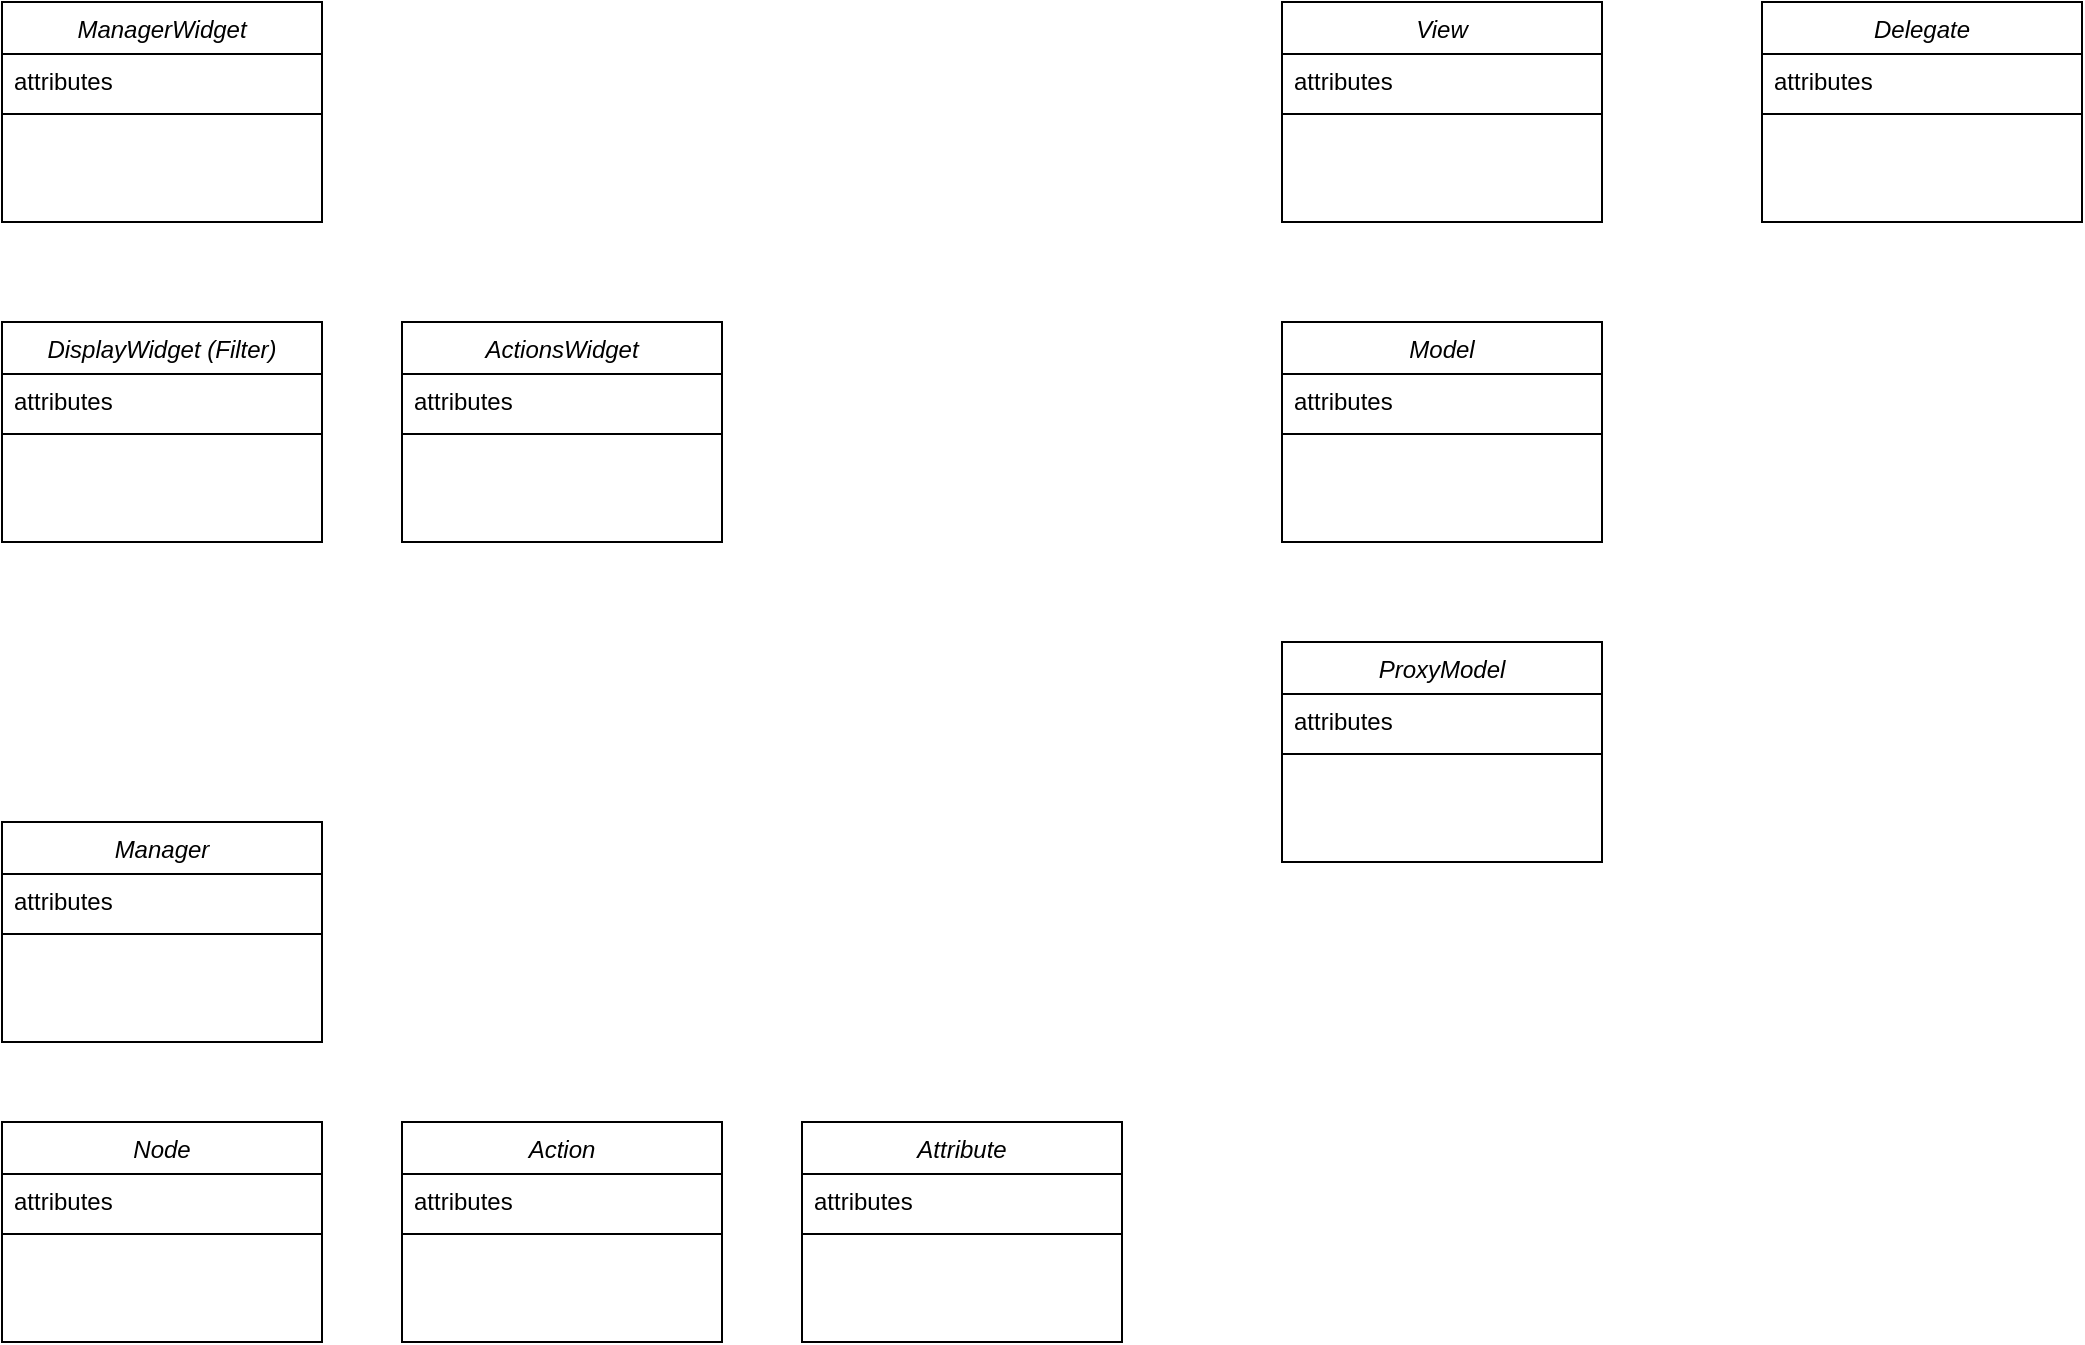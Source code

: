 <mxfile version="15.7.0" type="github">
  <diagram id="C5RBs43oDa-KdzZeNtuy" name="Page-1">
    <mxGraphModel dx="2062" dy="1132" grid="1" gridSize="10" guides="1" tooltips="1" connect="1" arrows="1" fold="1" page="1" pageScale="1" pageWidth="1920" pageHeight="1200" math="0" shadow="0">
      <root>
        <mxCell id="WIyWlLk6GJQsqaUBKTNV-0" />
        <mxCell id="WIyWlLk6GJQsqaUBKTNV-1" parent="WIyWlLk6GJQsqaUBKTNV-0" />
        <mxCell id="m4UBeQTCBxQbKMqaBdOl-0" value="Manager" style="swimlane;fontStyle=2;align=center;verticalAlign=top;childLayout=stackLayout;horizontal=1;startSize=26;horizontalStack=0;resizeParent=1;resizeLast=0;collapsible=1;marginBottom=0;rounded=0;shadow=0;strokeWidth=1;" vertex="1" parent="WIyWlLk6GJQsqaUBKTNV-1">
          <mxGeometry x="600" y="690" width="160" height="110" as="geometry">
            <mxRectangle x="170" y="80" width="160" height="26" as="alternateBounds" />
          </mxGeometry>
        </mxCell>
        <mxCell id="m4UBeQTCBxQbKMqaBdOl-2" value="attributes" style="text;align=left;verticalAlign=top;spacingLeft=4;spacingRight=4;overflow=hidden;rotatable=0;points=[[0,0.5],[1,0.5]];portConstraint=eastwest;rounded=0;shadow=0;html=0;" vertex="1" parent="m4UBeQTCBxQbKMqaBdOl-0">
          <mxGeometry y="26" width="160" height="26" as="geometry" />
        </mxCell>
        <mxCell id="m4UBeQTCBxQbKMqaBdOl-4" value="" style="line;html=1;strokeWidth=1;align=left;verticalAlign=middle;spacingTop=-1;spacingLeft=3;spacingRight=3;rotatable=0;labelPosition=right;points=[];portConstraint=eastwest;" vertex="1" parent="m4UBeQTCBxQbKMqaBdOl-0">
          <mxGeometry y="52" width="160" height="8" as="geometry" />
        </mxCell>
        <mxCell id="m4UBeQTCBxQbKMqaBdOl-8" value="ManagerWidget" style="swimlane;fontStyle=2;align=center;verticalAlign=top;childLayout=stackLayout;horizontal=1;startSize=26;horizontalStack=0;resizeParent=1;resizeLast=0;collapsible=1;marginBottom=0;rounded=0;shadow=0;strokeWidth=1;" vertex="1" parent="WIyWlLk6GJQsqaUBKTNV-1">
          <mxGeometry x="600" y="280" width="160" height="110" as="geometry">
            <mxRectangle x="170" y="80" width="160" height="26" as="alternateBounds" />
          </mxGeometry>
        </mxCell>
        <mxCell id="m4UBeQTCBxQbKMqaBdOl-9" value="attributes" style="text;align=left;verticalAlign=top;spacingLeft=4;spacingRight=4;overflow=hidden;rotatable=0;points=[[0,0.5],[1,0.5]];portConstraint=eastwest;rounded=0;shadow=0;html=0;" vertex="1" parent="m4UBeQTCBxQbKMqaBdOl-8">
          <mxGeometry y="26" width="160" height="26" as="geometry" />
        </mxCell>
        <mxCell id="m4UBeQTCBxQbKMqaBdOl-10" value="" style="line;html=1;strokeWidth=1;align=left;verticalAlign=middle;spacingTop=-1;spacingLeft=3;spacingRight=3;rotatable=0;labelPosition=right;points=[];portConstraint=eastwest;" vertex="1" parent="m4UBeQTCBxQbKMqaBdOl-8">
          <mxGeometry y="52" width="160" height="8" as="geometry" />
        </mxCell>
        <mxCell id="m4UBeQTCBxQbKMqaBdOl-11" value="View" style="swimlane;fontStyle=2;align=center;verticalAlign=top;childLayout=stackLayout;horizontal=1;startSize=26;horizontalStack=0;resizeParent=1;resizeLast=0;collapsible=1;marginBottom=0;rounded=0;shadow=0;strokeWidth=1;" vertex="1" parent="WIyWlLk6GJQsqaUBKTNV-1">
          <mxGeometry x="1240" y="280" width="160" height="110" as="geometry">
            <mxRectangle x="170" y="80" width="160" height="26" as="alternateBounds" />
          </mxGeometry>
        </mxCell>
        <mxCell id="m4UBeQTCBxQbKMqaBdOl-12" value="attributes" style="text;align=left;verticalAlign=top;spacingLeft=4;spacingRight=4;overflow=hidden;rotatable=0;points=[[0,0.5],[1,0.5]];portConstraint=eastwest;rounded=0;shadow=0;html=0;" vertex="1" parent="m4UBeQTCBxQbKMqaBdOl-11">
          <mxGeometry y="26" width="160" height="26" as="geometry" />
        </mxCell>
        <mxCell id="m4UBeQTCBxQbKMqaBdOl-13" value="" style="line;html=1;strokeWidth=1;align=left;verticalAlign=middle;spacingTop=-1;spacingLeft=3;spacingRight=3;rotatable=0;labelPosition=right;points=[];portConstraint=eastwest;" vertex="1" parent="m4UBeQTCBxQbKMqaBdOl-11">
          <mxGeometry y="52" width="160" height="8" as="geometry" />
        </mxCell>
        <mxCell id="m4UBeQTCBxQbKMqaBdOl-14" value="Model" style="swimlane;fontStyle=2;align=center;verticalAlign=top;childLayout=stackLayout;horizontal=1;startSize=26;horizontalStack=0;resizeParent=1;resizeLast=0;collapsible=1;marginBottom=0;rounded=0;shadow=0;strokeWidth=1;" vertex="1" parent="WIyWlLk6GJQsqaUBKTNV-1">
          <mxGeometry x="1240" y="440" width="160" height="110" as="geometry">
            <mxRectangle x="170" y="80" width="160" height="26" as="alternateBounds" />
          </mxGeometry>
        </mxCell>
        <mxCell id="m4UBeQTCBxQbKMqaBdOl-15" value="attributes" style="text;align=left;verticalAlign=top;spacingLeft=4;spacingRight=4;overflow=hidden;rotatable=0;points=[[0,0.5],[1,0.5]];portConstraint=eastwest;rounded=0;shadow=0;html=0;" vertex="1" parent="m4UBeQTCBxQbKMqaBdOl-14">
          <mxGeometry y="26" width="160" height="26" as="geometry" />
        </mxCell>
        <mxCell id="m4UBeQTCBxQbKMqaBdOl-16" value="" style="line;html=1;strokeWidth=1;align=left;verticalAlign=middle;spacingTop=-1;spacingLeft=3;spacingRight=3;rotatable=0;labelPosition=right;points=[];portConstraint=eastwest;" vertex="1" parent="m4UBeQTCBxQbKMqaBdOl-14">
          <mxGeometry y="52" width="160" height="8" as="geometry" />
        </mxCell>
        <mxCell id="m4UBeQTCBxQbKMqaBdOl-17" value="ProxyModel" style="swimlane;fontStyle=2;align=center;verticalAlign=top;childLayout=stackLayout;horizontal=1;startSize=26;horizontalStack=0;resizeParent=1;resizeLast=0;collapsible=1;marginBottom=0;rounded=0;shadow=0;strokeWidth=1;" vertex="1" parent="WIyWlLk6GJQsqaUBKTNV-1">
          <mxGeometry x="1240" y="600" width="160" height="110" as="geometry">
            <mxRectangle x="170" y="80" width="160" height="26" as="alternateBounds" />
          </mxGeometry>
        </mxCell>
        <mxCell id="m4UBeQTCBxQbKMqaBdOl-18" value="attributes" style="text;align=left;verticalAlign=top;spacingLeft=4;spacingRight=4;overflow=hidden;rotatable=0;points=[[0,0.5],[1,0.5]];portConstraint=eastwest;rounded=0;shadow=0;html=0;" vertex="1" parent="m4UBeQTCBxQbKMqaBdOl-17">
          <mxGeometry y="26" width="160" height="26" as="geometry" />
        </mxCell>
        <mxCell id="m4UBeQTCBxQbKMqaBdOl-19" value="" style="line;html=1;strokeWidth=1;align=left;verticalAlign=middle;spacingTop=-1;spacingLeft=3;spacingRight=3;rotatable=0;labelPosition=right;points=[];portConstraint=eastwest;" vertex="1" parent="m4UBeQTCBxQbKMqaBdOl-17">
          <mxGeometry y="52" width="160" height="8" as="geometry" />
        </mxCell>
        <mxCell id="m4UBeQTCBxQbKMqaBdOl-20" value="Delegate" style="swimlane;fontStyle=2;align=center;verticalAlign=top;childLayout=stackLayout;horizontal=1;startSize=26;horizontalStack=0;resizeParent=1;resizeLast=0;collapsible=1;marginBottom=0;rounded=0;shadow=0;strokeWidth=1;" vertex="1" parent="WIyWlLk6GJQsqaUBKTNV-1">
          <mxGeometry x="1480" y="280" width="160" height="110" as="geometry">
            <mxRectangle x="170" y="80" width="160" height="26" as="alternateBounds" />
          </mxGeometry>
        </mxCell>
        <mxCell id="m4UBeQTCBxQbKMqaBdOl-21" value="attributes" style="text;align=left;verticalAlign=top;spacingLeft=4;spacingRight=4;overflow=hidden;rotatable=0;points=[[0,0.5],[1,0.5]];portConstraint=eastwest;rounded=0;shadow=0;html=0;" vertex="1" parent="m4UBeQTCBxQbKMqaBdOl-20">
          <mxGeometry y="26" width="160" height="26" as="geometry" />
        </mxCell>
        <mxCell id="m4UBeQTCBxQbKMqaBdOl-22" value="" style="line;html=1;strokeWidth=1;align=left;verticalAlign=middle;spacingTop=-1;spacingLeft=3;spacingRight=3;rotatable=0;labelPosition=right;points=[];portConstraint=eastwest;" vertex="1" parent="m4UBeQTCBxQbKMqaBdOl-20">
          <mxGeometry y="52" width="160" height="8" as="geometry" />
        </mxCell>
        <mxCell id="m4UBeQTCBxQbKMqaBdOl-24" value="DisplayWidget (Filter)" style="swimlane;fontStyle=2;align=center;verticalAlign=top;childLayout=stackLayout;horizontal=1;startSize=26;horizontalStack=0;resizeParent=1;resizeLast=0;collapsible=1;marginBottom=0;rounded=0;shadow=0;strokeWidth=1;" vertex="1" parent="WIyWlLk6GJQsqaUBKTNV-1">
          <mxGeometry x="600" y="440" width="160" height="110" as="geometry">
            <mxRectangle x="170" y="80" width="160" height="26" as="alternateBounds" />
          </mxGeometry>
        </mxCell>
        <mxCell id="m4UBeQTCBxQbKMqaBdOl-25" value="attributes" style="text;align=left;verticalAlign=top;spacingLeft=4;spacingRight=4;overflow=hidden;rotatable=0;points=[[0,0.5],[1,0.5]];portConstraint=eastwest;rounded=0;shadow=0;html=0;" vertex="1" parent="m4UBeQTCBxQbKMqaBdOl-24">
          <mxGeometry y="26" width="160" height="26" as="geometry" />
        </mxCell>
        <mxCell id="m4UBeQTCBxQbKMqaBdOl-26" value="" style="line;html=1;strokeWidth=1;align=left;verticalAlign=middle;spacingTop=-1;spacingLeft=3;spacingRight=3;rotatable=0;labelPosition=right;points=[];portConstraint=eastwest;" vertex="1" parent="m4UBeQTCBxQbKMqaBdOl-24">
          <mxGeometry y="52" width="160" height="8" as="geometry" />
        </mxCell>
        <mxCell id="m4UBeQTCBxQbKMqaBdOl-27" value="ActionsWidget" style="swimlane;fontStyle=2;align=center;verticalAlign=top;childLayout=stackLayout;horizontal=1;startSize=26;horizontalStack=0;resizeParent=1;resizeLast=0;collapsible=1;marginBottom=0;rounded=0;shadow=0;strokeWidth=1;" vertex="1" parent="WIyWlLk6GJQsqaUBKTNV-1">
          <mxGeometry x="800" y="440" width="160" height="110" as="geometry">
            <mxRectangle x="170" y="80" width="160" height="26" as="alternateBounds" />
          </mxGeometry>
        </mxCell>
        <mxCell id="m4UBeQTCBxQbKMqaBdOl-28" value="attributes" style="text;align=left;verticalAlign=top;spacingLeft=4;spacingRight=4;overflow=hidden;rotatable=0;points=[[0,0.5],[1,0.5]];portConstraint=eastwest;rounded=0;shadow=0;html=0;" vertex="1" parent="m4UBeQTCBxQbKMqaBdOl-27">
          <mxGeometry y="26" width="160" height="26" as="geometry" />
        </mxCell>
        <mxCell id="m4UBeQTCBxQbKMqaBdOl-29" value="" style="line;html=1;strokeWidth=1;align=left;verticalAlign=middle;spacingTop=-1;spacingLeft=3;spacingRight=3;rotatable=0;labelPosition=right;points=[];portConstraint=eastwest;" vertex="1" parent="m4UBeQTCBxQbKMqaBdOl-27">
          <mxGeometry y="52" width="160" height="8" as="geometry" />
        </mxCell>
        <mxCell id="m4UBeQTCBxQbKMqaBdOl-30" value="Node" style="swimlane;fontStyle=2;align=center;verticalAlign=top;childLayout=stackLayout;horizontal=1;startSize=26;horizontalStack=0;resizeParent=1;resizeLast=0;collapsible=1;marginBottom=0;rounded=0;shadow=0;strokeWidth=1;" vertex="1" parent="WIyWlLk6GJQsqaUBKTNV-1">
          <mxGeometry x="600" y="840" width="160" height="110" as="geometry">
            <mxRectangle x="170" y="80" width="160" height="26" as="alternateBounds" />
          </mxGeometry>
        </mxCell>
        <mxCell id="m4UBeQTCBxQbKMqaBdOl-31" value="attributes" style="text;align=left;verticalAlign=top;spacingLeft=4;spacingRight=4;overflow=hidden;rotatable=0;points=[[0,0.5],[1,0.5]];portConstraint=eastwest;rounded=0;shadow=0;html=0;" vertex="1" parent="m4UBeQTCBxQbKMqaBdOl-30">
          <mxGeometry y="26" width="160" height="26" as="geometry" />
        </mxCell>
        <mxCell id="m4UBeQTCBxQbKMqaBdOl-32" value="" style="line;html=1;strokeWidth=1;align=left;verticalAlign=middle;spacingTop=-1;spacingLeft=3;spacingRight=3;rotatable=0;labelPosition=right;points=[];portConstraint=eastwest;" vertex="1" parent="m4UBeQTCBxQbKMqaBdOl-30">
          <mxGeometry y="52" width="160" height="8" as="geometry" />
        </mxCell>
        <mxCell id="m4UBeQTCBxQbKMqaBdOl-33" value="Action" style="swimlane;fontStyle=2;align=center;verticalAlign=top;childLayout=stackLayout;horizontal=1;startSize=26;horizontalStack=0;resizeParent=1;resizeLast=0;collapsible=1;marginBottom=0;rounded=0;shadow=0;strokeWidth=1;" vertex="1" parent="WIyWlLk6GJQsqaUBKTNV-1">
          <mxGeometry x="800" y="840" width="160" height="110" as="geometry">
            <mxRectangle x="170" y="80" width="160" height="26" as="alternateBounds" />
          </mxGeometry>
        </mxCell>
        <mxCell id="m4UBeQTCBxQbKMqaBdOl-34" value="attributes" style="text;align=left;verticalAlign=top;spacingLeft=4;spacingRight=4;overflow=hidden;rotatable=0;points=[[0,0.5],[1,0.5]];portConstraint=eastwest;rounded=0;shadow=0;html=0;" vertex="1" parent="m4UBeQTCBxQbKMqaBdOl-33">
          <mxGeometry y="26" width="160" height="26" as="geometry" />
        </mxCell>
        <mxCell id="m4UBeQTCBxQbKMqaBdOl-35" value="" style="line;html=1;strokeWidth=1;align=left;verticalAlign=middle;spacingTop=-1;spacingLeft=3;spacingRight=3;rotatable=0;labelPosition=right;points=[];portConstraint=eastwest;" vertex="1" parent="m4UBeQTCBxQbKMqaBdOl-33">
          <mxGeometry y="52" width="160" height="8" as="geometry" />
        </mxCell>
        <mxCell id="m4UBeQTCBxQbKMqaBdOl-36" value="Attribute" style="swimlane;fontStyle=2;align=center;verticalAlign=top;childLayout=stackLayout;horizontal=1;startSize=26;horizontalStack=0;resizeParent=1;resizeLast=0;collapsible=1;marginBottom=0;rounded=0;shadow=0;strokeWidth=1;" vertex="1" parent="WIyWlLk6GJQsqaUBKTNV-1">
          <mxGeometry x="1000" y="840" width="160" height="110" as="geometry">
            <mxRectangle x="170" y="80" width="160" height="26" as="alternateBounds" />
          </mxGeometry>
        </mxCell>
        <mxCell id="m4UBeQTCBxQbKMqaBdOl-37" value="attributes" style="text;align=left;verticalAlign=top;spacingLeft=4;spacingRight=4;overflow=hidden;rotatable=0;points=[[0,0.5],[1,0.5]];portConstraint=eastwest;rounded=0;shadow=0;html=0;" vertex="1" parent="m4UBeQTCBxQbKMqaBdOl-36">
          <mxGeometry y="26" width="160" height="26" as="geometry" />
        </mxCell>
        <mxCell id="m4UBeQTCBxQbKMqaBdOl-38" value="" style="line;html=1;strokeWidth=1;align=left;verticalAlign=middle;spacingTop=-1;spacingLeft=3;spacingRight=3;rotatable=0;labelPosition=right;points=[];portConstraint=eastwest;" vertex="1" parent="m4UBeQTCBxQbKMqaBdOl-36">
          <mxGeometry y="52" width="160" height="8" as="geometry" />
        </mxCell>
      </root>
    </mxGraphModel>
  </diagram>
</mxfile>
